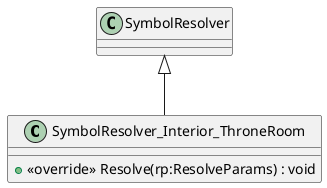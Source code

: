 @startuml
class SymbolResolver_Interior_ThroneRoom {
    + <<override>> Resolve(rp:ResolveParams) : void
}
SymbolResolver <|-- SymbolResolver_Interior_ThroneRoom
@enduml
